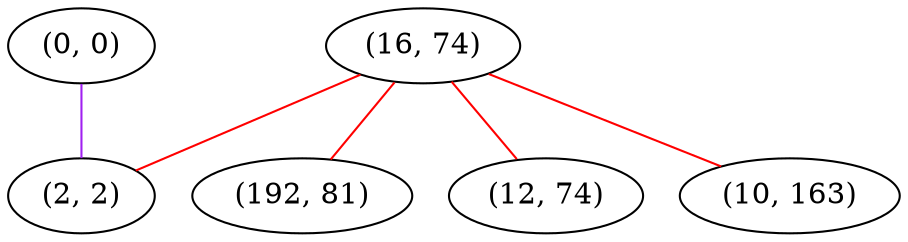 graph "" {
"(0, 0)";
"(16, 74)";
"(192, 81)";
"(2, 2)";
"(12, 74)";
"(10, 163)";
"(0, 0)" -- "(2, 2)"  [color=purple, key=0, weight=4];
"(16, 74)" -- "(192, 81)"  [color=red, key=0, weight=1];
"(16, 74)" -- "(12, 74)"  [color=red, key=0, weight=1];
"(16, 74)" -- "(10, 163)"  [color=red, key=0, weight=1];
"(16, 74)" -- "(2, 2)"  [color=red, key=0, weight=1];
}
